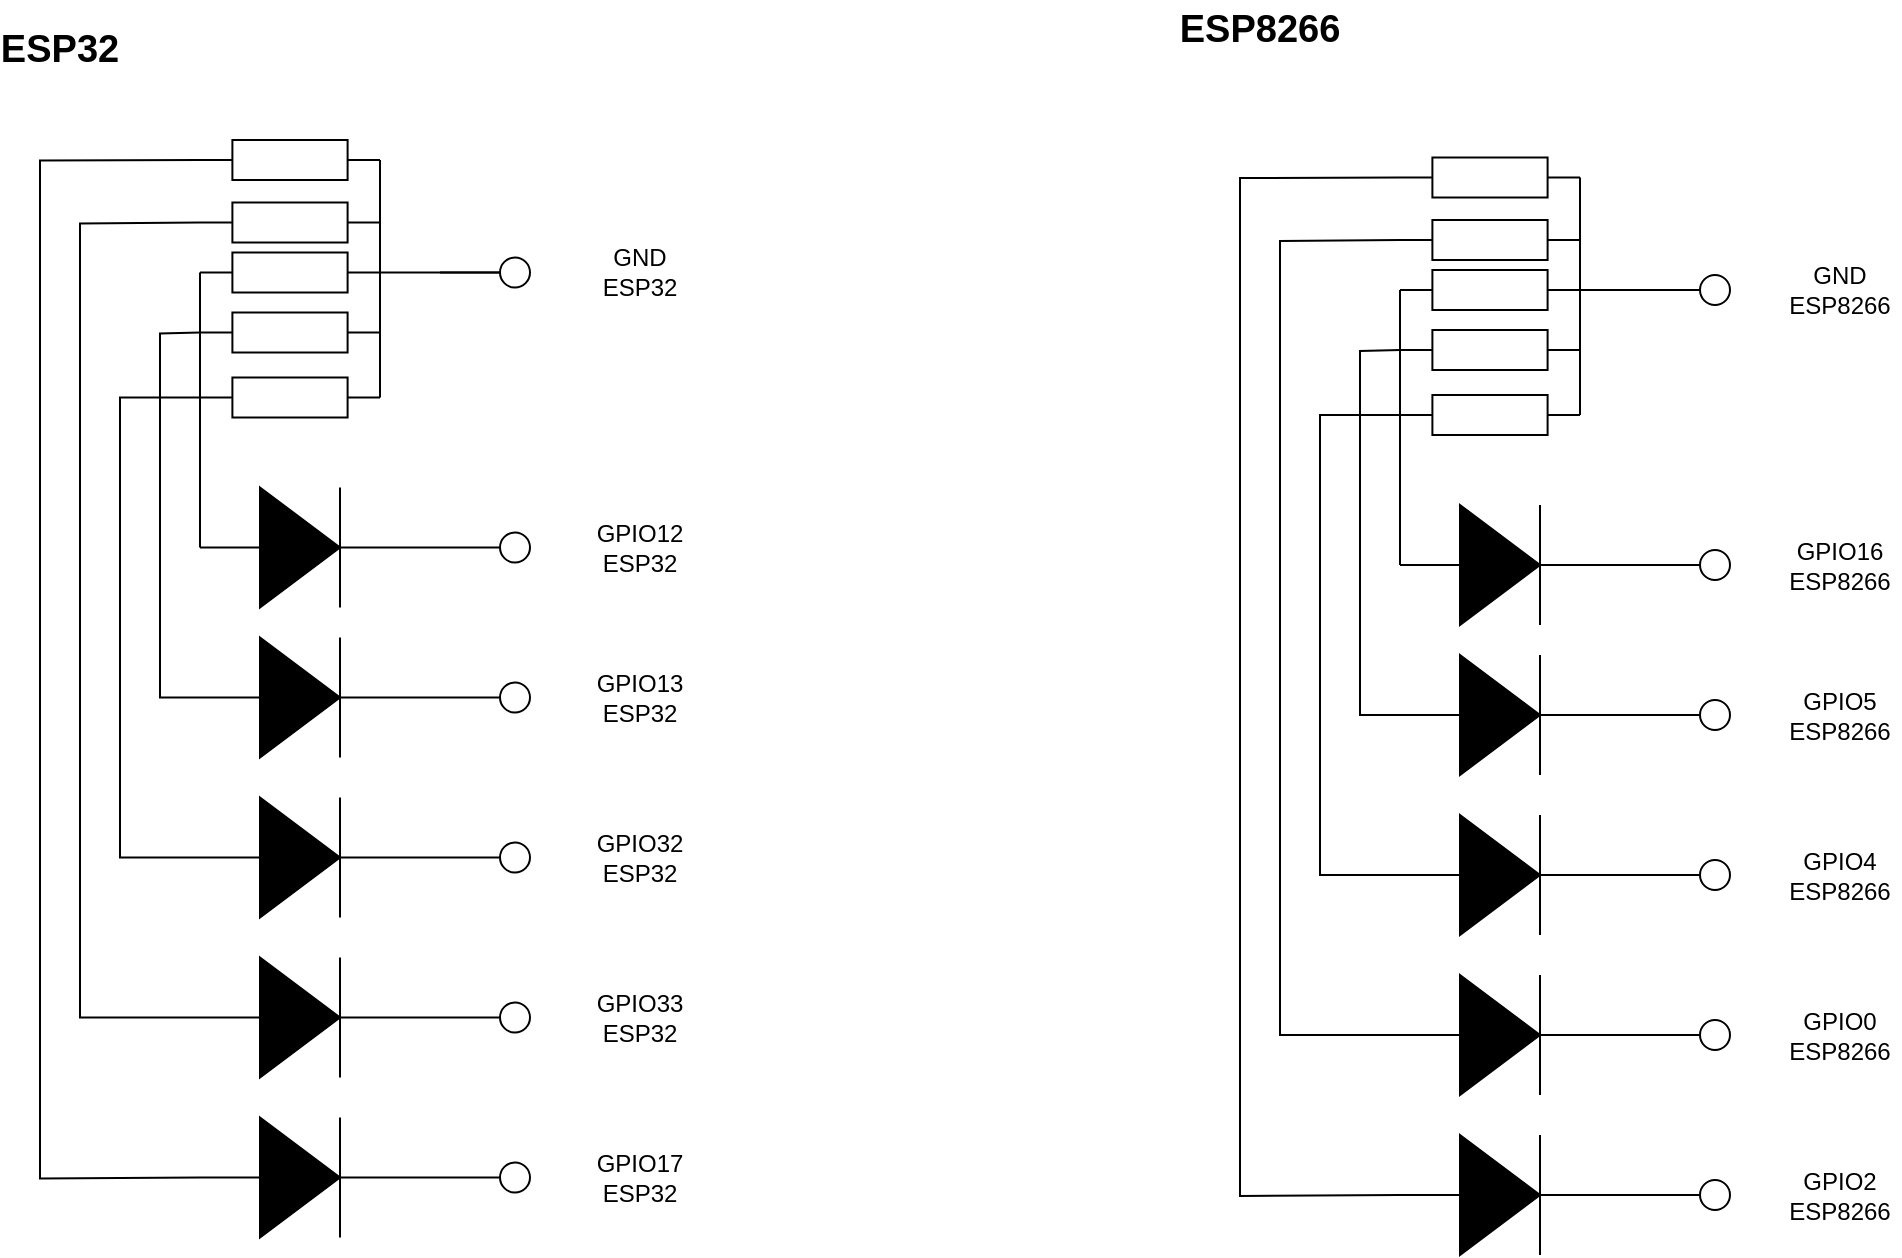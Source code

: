 <mxfile version="15.9.1" type="github">
  <diagram name="Page-1" id="7e0a89b8-554c-2b80-1dc8-d5c74ca68de4">
    <mxGraphModel dx="1426" dy="864" grid="1" gridSize="10" guides="1" tooltips="1" connect="1" arrows="1" fold="1" page="1" pageScale="1" pageWidth="1100" pageHeight="850" background="none" math="0" shadow="0">
      <root>
        <mxCell id="0" />
        <mxCell id="1" parent="0" />
        <mxCell id="QarRgX-WC281lnmm7hLO-53" value="" style="verticalLabelPosition=bottom;shadow=0;dashed=0;align=center;html=1;verticalAlign=top;strokeWidth=1;shape=ellipse;perimeter=ellipsePerimeter;" parent="1" vertex="1">
          <mxGeometry x="920" y="177.5" width="15" height="15" as="geometry" />
        </mxCell>
        <mxCell id="QarRgX-WC281lnmm7hLO-54" value="" style="verticalLabelPosition=bottom;shadow=0;dashed=0;align=center;html=1;verticalAlign=top;strokeWidth=1;shape=ellipse;perimeter=ellipsePerimeter;" parent="1" vertex="1">
          <mxGeometry x="920" y="315" width="15" height="15" as="geometry" />
        </mxCell>
        <mxCell id="QarRgX-WC281lnmm7hLO-55" value="GPIO16 ESP8266" style="text;html=1;strokeColor=none;fillColor=none;align=center;verticalAlign=middle;whiteSpace=wrap;rounded=0;" parent="1" vertex="1">
          <mxGeometry x="960" y="307.5" width="60" height="30" as="geometry" />
        </mxCell>
        <mxCell id="QarRgX-WC281lnmm7hLO-56" value="GND ESP8266" style="text;html=1;strokeColor=none;fillColor=none;align=center;verticalAlign=middle;whiteSpace=wrap;rounded=0;" parent="1" vertex="1">
          <mxGeometry x="960" y="170" width="60" height="30" as="geometry" />
        </mxCell>
        <mxCell id="QarRgX-WC281lnmm7hLO-57" value="" style="pointerEvents=1;verticalLabelPosition=bottom;shadow=0;dashed=0;align=center;html=1;verticalAlign=top;shape=mxgraph.electrical.resistors.resistor_1;" parent="1" vertex="1">
          <mxGeometry x="770" y="175" width="90" height="20" as="geometry" />
        </mxCell>
        <mxCell id="QarRgX-WC281lnmm7hLO-58" value="" style="endArrow=none;html=1;rounded=0;exitX=1;exitY=0.5;exitDx=0;exitDy=0;exitPerimeter=0;entryX=0;entryY=0.5;entryDx=0;entryDy=0;" parent="1" source="QarRgX-WC281lnmm7hLO-60" target="QarRgX-WC281lnmm7hLO-54" edge="1">
          <mxGeometry width="50" height="50" relative="1" as="geometry">
            <mxPoint x="970" y="487.5" as="sourcePoint" />
            <mxPoint x="1020" y="437.5" as="targetPoint" />
          </mxGeometry>
        </mxCell>
        <mxCell id="QarRgX-WC281lnmm7hLO-59" value="" style="endArrow=none;html=1;rounded=0;entryX=0;entryY=0.5;entryDx=0;entryDy=0;entryPerimeter=0;exitX=0;exitY=0.5;exitDx=0;exitDy=0;exitPerimeter=0;" parent="1" source="QarRgX-WC281lnmm7hLO-60" target="QarRgX-WC281lnmm7hLO-57" edge="1">
          <mxGeometry width="50" height="50" relative="1" as="geometry">
            <mxPoint x="770" y="577.5" as="sourcePoint" />
            <mxPoint x="720" y="195" as="targetPoint" />
          </mxGeometry>
        </mxCell>
        <mxCell id="QarRgX-WC281lnmm7hLO-60" value="" style="pointerEvents=1;fillColor=strokeColor;verticalLabelPosition=bottom;shadow=0;dashed=0;align=center;html=1;verticalAlign=top;shape=mxgraph.electrical.diodes.diode;" parent="1" vertex="1">
          <mxGeometry x="770" y="292.5" width="100" height="60" as="geometry" />
        </mxCell>
        <mxCell id="QarRgX-WC281lnmm7hLO-61" value="" style="verticalLabelPosition=bottom;shadow=0;dashed=0;align=center;html=1;verticalAlign=top;strokeWidth=1;shape=ellipse;perimeter=ellipsePerimeter;" parent="1" vertex="1">
          <mxGeometry x="920" y="390" width="15" height="15" as="geometry" />
        </mxCell>
        <mxCell id="QarRgX-WC281lnmm7hLO-62" value="" style="endArrow=none;html=1;rounded=0;exitX=1;exitY=0.5;exitDx=0;exitDy=0;exitPerimeter=0;entryX=0;entryY=0.5;entryDx=0;entryDy=0;" parent="1" source="QarRgX-WC281lnmm7hLO-63" target="QarRgX-WC281lnmm7hLO-61" edge="1">
          <mxGeometry width="50" height="50" relative="1" as="geometry">
            <mxPoint x="970" y="562.5" as="sourcePoint" />
            <mxPoint x="1020" y="512.5" as="targetPoint" />
          </mxGeometry>
        </mxCell>
        <mxCell id="QarRgX-WC281lnmm7hLO-63" value="" style="pointerEvents=1;fillColor=strokeColor;verticalLabelPosition=bottom;shadow=0;dashed=0;align=center;html=1;verticalAlign=top;shape=mxgraph.electrical.diodes.diode;" parent="1" vertex="1">
          <mxGeometry x="770" y="367.5" width="100" height="60" as="geometry" />
        </mxCell>
        <mxCell id="QarRgX-WC281lnmm7hLO-64" value="" style="verticalLabelPosition=bottom;shadow=0;dashed=0;align=center;html=1;verticalAlign=top;strokeWidth=1;shape=ellipse;perimeter=ellipsePerimeter;" parent="1" vertex="1">
          <mxGeometry x="920" y="470" width="15" height="15" as="geometry" />
        </mxCell>
        <mxCell id="QarRgX-WC281lnmm7hLO-65" value="" style="endArrow=none;html=1;rounded=0;exitX=1;exitY=0.5;exitDx=0;exitDy=0;exitPerimeter=0;entryX=0;entryY=0.5;entryDx=0;entryDy=0;" parent="1" source="QarRgX-WC281lnmm7hLO-66" target="QarRgX-WC281lnmm7hLO-64" edge="1">
          <mxGeometry width="50" height="50" relative="1" as="geometry">
            <mxPoint x="970" y="642.5" as="sourcePoint" />
            <mxPoint x="1020" y="592.5" as="targetPoint" />
          </mxGeometry>
        </mxCell>
        <mxCell id="QarRgX-WC281lnmm7hLO-66" value="" style="pointerEvents=1;fillColor=strokeColor;verticalLabelPosition=bottom;shadow=0;dashed=0;align=center;html=1;verticalAlign=top;shape=mxgraph.electrical.diodes.diode;" parent="1" vertex="1">
          <mxGeometry x="770" y="447.5" width="100" height="60" as="geometry" />
        </mxCell>
        <mxCell id="QarRgX-WC281lnmm7hLO-67" value="" style="verticalLabelPosition=bottom;shadow=0;dashed=0;align=center;html=1;verticalAlign=top;strokeWidth=1;shape=ellipse;perimeter=ellipsePerimeter;" parent="1" vertex="1">
          <mxGeometry x="920" y="550" width="15" height="15" as="geometry" />
        </mxCell>
        <mxCell id="QarRgX-WC281lnmm7hLO-68" value="" style="endArrow=none;html=1;rounded=0;exitX=1;exitY=0.5;exitDx=0;exitDy=0;exitPerimeter=0;entryX=0;entryY=0.5;entryDx=0;entryDy=0;" parent="1" source="QarRgX-WC281lnmm7hLO-69" target="QarRgX-WC281lnmm7hLO-67" edge="1">
          <mxGeometry width="50" height="50" relative="1" as="geometry">
            <mxPoint x="970" y="722.5" as="sourcePoint" />
            <mxPoint x="1020" y="672.5" as="targetPoint" />
          </mxGeometry>
        </mxCell>
        <mxCell id="QarRgX-WC281lnmm7hLO-69" value="" style="pointerEvents=1;fillColor=strokeColor;verticalLabelPosition=bottom;shadow=0;dashed=0;align=center;html=1;verticalAlign=top;shape=mxgraph.electrical.diodes.diode;" parent="1" vertex="1">
          <mxGeometry x="770" y="527.5" width="100" height="60" as="geometry" />
        </mxCell>
        <mxCell id="QarRgX-WC281lnmm7hLO-70" value="" style="verticalLabelPosition=bottom;shadow=0;dashed=0;align=center;html=1;verticalAlign=top;strokeWidth=1;shape=ellipse;perimeter=ellipsePerimeter;" parent="1" vertex="1">
          <mxGeometry x="920" y="630" width="15" height="15" as="geometry" />
        </mxCell>
        <mxCell id="QarRgX-WC281lnmm7hLO-71" value="" style="endArrow=none;html=1;rounded=0;exitX=1;exitY=0.5;exitDx=0;exitDy=0;exitPerimeter=0;entryX=0;entryY=0.5;entryDx=0;entryDy=0;" parent="1" source="QarRgX-WC281lnmm7hLO-72" target="QarRgX-WC281lnmm7hLO-70" edge="1">
          <mxGeometry width="50" height="50" relative="1" as="geometry">
            <mxPoint x="970" y="802.5" as="sourcePoint" />
            <mxPoint x="1020" y="752.5" as="targetPoint" />
          </mxGeometry>
        </mxCell>
        <mxCell id="QarRgX-WC281lnmm7hLO-72" value="" style="pointerEvents=1;fillColor=strokeColor;verticalLabelPosition=bottom;shadow=0;dashed=0;align=center;html=1;verticalAlign=top;shape=mxgraph.electrical.diodes.diode;" parent="1" vertex="1">
          <mxGeometry x="770" y="607.5" width="100" height="60" as="geometry" />
        </mxCell>
        <mxCell id="QarRgX-WC281lnmm7hLO-73" value="" style="endArrow=none;html=1;rounded=0;entryX=0;entryY=0.5;entryDx=0;entryDy=0;" parent="1" target="QarRgX-WC281lnmm7hLO-53" edge="1">
          <mxGeometry width="50" height="50" relative="1" as="geometry">
            <mxPoint x="890" y="185" as="sourcePoint" />
            <mxPoint x="1020" y="437.5" as="targetPoint" />
          </mxGeometry>
        </mxCell>
        <mxCell id="QarRgX-WC281lnmm7hLO-74" value="GPIO5 ESP8266" style="text;html=1;strokeColor=none;fillColor=none;align=center;verticalAlign=middle;whiteSpace=wrap;rounded=0;" parent="1" vertex="1">
          <mxGeometry x="960" y="382.5" width="60" height="30" as="geometry" />
        </mxCell>
        <mxCell id="QarRgX-WC281lnmm7hLO-75" value="GPIO4 ESP8266" style="text;html=1;strokeColor=none;fillColor=none;align=center;verticalAlign=middle;whiteSpace=wrap;rounded=0;" parent="1" vertex="1">
          <mxGeometry x="960" y="462.5" width="60" height="30" as="geometry" />
        </mxCell>
        <mxCell id="QarRgX-WC281lnmm7hLO-76" value="GPIO0 ESP8266" style="text;html=1;strokeColor=none;fillColor=none;align=center;verticalAlign=middle;whiteSpace=wrap;rounded=0;" parent="1" vertex="1">
          <mxGeometry x="960" y="542.5" width="60" height="30" as="geometry" />
        </mxCell>
        <mxCell id="QarRgX-WC281lnmm7hLO-77" value="GPIO2 ESP8266" style="text;html=1;strokeColor=none;fillColor=none;align=center;verticalAlign=middle;whiteSpace=wrap;rounded=0;" parent="1" vertex="1">
          <mxGeometry x="960" y="622.5" width="60" height="30" as="geometry" />
        </mxCell>
        <mxCell id="QarRgX-WC281lnmm7hLO-78" value="" style="pointerEvents=1;verticalLabelPosition=bottom;shadow=0;dashed=0;align=center;html=1;verticalAlign=top;shape=mxgraph.electrical.resistors.resistor_1;" parent="1" vertex="1">
          <mxGeometry x="770" y="205" width="90" height="20" as="geometry" />
        </mxCell>
        <mxCell id="QarRgX-WC281lnmm7hLO-79" value="" style="endArrow=none;html=1;rounded=0;entryX=0;entryY=0.5;entryDx=0;entryDy=0;entryPerimeter=0;exitX=0;exitY=0.5;exitDx=0;exitDy=0;exitPerimeter=0;" parent="1" source="QarRgX-WC281lnmm7hLO-63" target="QarRgX-WC281lnmm7hLO-78" edge="1">
          <mxGeometry width="50" height="50" relative="1" as="geometry">
            <mxPoint x="780" y="352.5" as="sourcePoint" />
            <mxPoint x="730" y="225" as="targetPoint" />
            <Array as="points">
              <mxPoint x="750" y="397.5" />
              <mxPoint x="750" y="215.5" />
            </Array>
          </mxGeometry>
        </mxCell>
        <mxCell id="QarRgX-WC281lnmm7hLO-80" value="" style="pointerEvents=1;verticalLabelPosition=bottom;shadow=0;dashed=0;align=center;html=1;verticalAlign=top;shape=mxgraph.electrical.resistors.resistor_1;" parent="1" vertex="1">
          <mxGeometry x="770" y="237.5" width="90" height="20" as="geometry" />
        </mxCell>
        <mxCell id="QarRgX-WC281lnmm7hLO-81" value="" style="endArrow=none;html=1;rounded=0;entryX=0;entryY=0.5;entryDx=0;entryDy=0;entryPerimeter=0;exitX=0;exitY=0.5;exitDx=0;exitDy=0;exitPerimeter=0;" parent="1" source="QarRgX-WC281lnmm7hLO-66" target="QarRgX-WC281lnmm7hLO-80" edge="1">
          <mxGeometry width="50" height="50" relative="1" as="geometry">
            <mxPoint x="770" y="440" as="sourcePoint" />
            <mxPoint x="730" y="267.5" as="targetPoint" />
            <Array as="points">
              <mxPoint x="730" y="477.5" />
              <mxPoint x="730" y="247.5" />
            </Array>
          </mxGeometry>
        </mxCell>
        <mxCell id="QarRgX-WC281lnmm7hLO-82" value="" style="pointerEvents=1;verticalLabelPosition=bottom;shadow=0;dashed=0;align=center;html=1;verticalAlign=top;shape=mxgraph.electrical.resistors.resistor_1;" parent="1" vertex="1">
          <mxGeometry x="770" y="150" width="90" height="20" as="geometry" />
        </mxCell>
        <mxCell id="QarRgX-WC281lnmm7hLO-83" value="" style="endArrow=none;html=1;rounded=0;entryX=0;entryY=0.5;entryDx=0;entryDy=0;entryPerimeter=0;exitX=0;exitY=0.5;exitDx=0;exitDy=0;exitPerimeter=0;" parent="1" source="QarRgX-WC281lnmm7hLO-69" target="QarRgX-WC281lnmm7hLO-82" edge="1">
          <mxGeometry width="50" height="50" relative="1" as="geometry">
            <mxPoint x="770" y="390" as="sourcePoint" />
            <mxPoint x="730" y="180" as="targetPoint" />
            <Array as="points">
              <mxPoint x="710" y="557.5" />
              <mxPoint x="710" y="160.5" />
            </Array>
          </mxGeometry>
        </mxCell>
        <mxCell id="QarRgX-WC281lnmm7hLO-116" value="" style="pointerEvents=1;verticalLabelPosition=bottom;shadow=0;dashed=0;align=center;html=1;verticalAlign=top;shape=mxgraph.electrical.resistors.resistor_1;" parent="1" vertex="1">
          <mxGeometry x="770" y="118.75" width="90" height="20" as="geometry" />
        </mxCell>
        <mxCell id="QarRgX-WC281lnmm7hLO-117" value="" style="endArrow=none;html=1;rounded=0;entryX=0;entryY=0.5;entryDx=0;entryDy=0;entryPerimeter=0;exitX=0;exitY=0.5;exitDx=0;exitDy=0;exitPerimeter=0;" parent="1" source="QarRgX-WC281lnmm7hLO-72" target="QarRgX-WC281lnmm7hLO-116" edge="1">
          <mxGeometry width="50" height="50" relative="1" as="geometry">
            <mxPoint x="770" y="526.25" as="sourcePoint" />
            <mxPoint x="730" y="148.75" as="targetPoint" />
            <Array as="points">
              <mxPoint x="690" y="638" />
              <mxPoint x="690" y="129" />
            </Array>
          </mxGeometry>
        </mxCell>
        <mxCell id="QarRgX-WC281lnmm7hLO-118" value="" style="endArrow=none;html=1;rounded=0;entryX=1;entryY=0.5;entryDx=0;entryDy=0;entryPerimeter=0;exitX=1;exitY=0.5;exitDx=0;exitDy=0;exitPerimeter=0;" parent="1" source="QarRgX-WC281lnmm7hLO-80" target="QarRgX-WC281lnmm7hLO-116" edge="1">
          <mxGeometry width="50" height="50" relative="1" as="geometry">
            <mxPoint x="890" y="180" as="sourcePoint" />
            <mxPoint x="570" y="470" as="targetPoint" />
          </mxGeometry>
        </mxCell>
        <mxCell id="QarRgX-WC281lnmm7hLO-119" value="" style="endArrow=none;html=1;rounded=0;entryX=0;entryY=0.5;entryDx=0;entryDy=0;" parent="1" target="QarRgX-WC281lnmm7hLO-53" edge="1">
          <mxGeometry width="50" height="50" relative="1" as="geometry">
            <mxPoint x="860" y="185" as="sourcePoint" />
            <mxPoint x="570" y="470" as="targetPoint" />
          </mxGeometry>
        </mxCell>
        <mxCell id="y9Qis8XMQze48y4n7fAu-1" value="" style="verticalLabelPosition=bottom;shadow=0;dashed=0;align=center;html=1;verticalAlign=top;strokeWidth=1;shape=ellipse;perimeter=ellipsePerimeter;" vertex="1" parent="1">
          <mxGeometry x="320" y="168.75" width="15" height="15" as="geometry" />
        </mxCell>
        <mxCell id="y9Qis8XMQze48y4n7fAu-2" value="" style="verticalLabelPosition=bottom;shadow=0;dashed=0;align=center;html=1;verticalAlign=top;strokeWidth=1;shape=ellipse;perimeter=ellipsePerimeter;" vertex="1" parent="1">
          <mxGeometry x="320" y="306.25" width="15" height="15" as="geometry" />
        </mxCell>
        <mxCell id="y9Qis8XMQze48y4n7fAu-3" value="GPIO12 ESP32" style="text;html=1;strokeColor=none;fillColor=none;align=center;verticalAlign=middle;whiteSpace=wrap;rounded=0;" vertex="1" parent="1">
          <mxGeometry x="360" y="298.75" width="60" height="30" as="geometry" />
        </mxCell>
        <mxCell id="y9Qis8XMQze48y4n7fAu-4" value="GND ESP32" style="text;html=1;strokeColor=none;fillColor=none;align=center;verticalAlign=middle;whiteSpace=wrap;rounded=0;" vertex="1" parent="1">
          <mxGeometry x="360" y="161.25" width="60" height="30" as="geometry" />
        </mxCell>
        <mxCell id="y9Qis8XMQze48y4n7fAu-5" value="" style="pointerEvents=1;verticalLabelPosition=bottom;shadow=0;dashed=0;align=center;html=1;verticalAlign=top;shape=mxgraph.electrical.resistors.resistor_1;" vertex="1" parent="1">
          <mxGeometry x="170" y="166.25" width="90" height="20" as="geometry" />
        </mxCell>
        <mxCell id="y9Qis8XMQze48y4n7fAu-6" value="" style="endArrow=none;html=1;rounded=0;exitX=1;exitY=0.5;exitDx=0;exitDy=0;exitPerimeter=0;entryX=0;entryY=0.5;entryDx=0;entryDy=0;" edge="1" parent="1" source="y9Qis8XMQze48y4n7fAu-8" target="y9Qis8XMQze48y4n7fAu-2">
          <mxGeometry width="50" height="50" relative="1" as="geometry">
            <mxPoint x="370" y="478.75" as="sourcePoint" />
            <mxPoint x="420" y="428.75" as="targetPoint" />
          </mxGeometry>
        </mxCell>
        <mxCell id="y9Qis8XMQze48y4n7fAu-7" value="" style="endArrow=none;html=1;rounded=0;entryX=0;entryY=0.5;entryDx=0;entryDy=0;entryPerimeter=0;exitX=0;exitY=0.5;exitDx=0;exitDy=0;exitPerimeter=0;" edge="1" parent="1" source="y9Qis8XMQze48y4n7fAu-8" target="y9Qis8XMQze48y4n7fAu-5">
          <mxGeometry width="50" height="50" relative="1" as="geometry">
            <mxPoint x="170" y="568.75" as="sourcePoint" />
            <mxPoint x="120" y="186.25" as="targetPoint" />
          </mxGeometry>
        </mxCell>
        <mxCell id="y9Qis8XMQze48y4n7fAu-8" value="" style="pointerEvents=1;fillColor=strokeColor;verticalLabelPosition=bottom;shadow=0;dashed=0;align=center;html=1;verticalAlign=top;shape=mxgraph.electrical.diodes.diode;" vertex="1" parent="1">
          <mxGeometry x="170" y="283.75" width="100" height="60" as="geometry" />
        </mxCell>
        <mxCell id="y9Qis8XMQze48y4n7fAu-9" value="" style="verticalLabelPosition=bottom;shadow=0;dashed=0;align=center;html=1;verticalAlign=top;strokeWidth=1;shape=ellipse;perimeter=ellipsePerimeter;" vertex="1" parent="1">
          <mxGeometry x="320" y="381.25" width="15" height="15" as="geometry" />
        </mxCell>
        <mxCell id="y9Qis8XMQze48y4n7fAu-10" value="" style="endArrow=none;html=1;rounded=0;exitX=1;exitY=0.5;exitDx=0;exitDy=0;exitPerimeter=0;entryX=0;entryY=0.5;entryDx=0;entryDy=0;" edge="1" parent="1" source="y9Qis8XMQze48y4n7fAu-11" target="y9Qis8XMQze48y4n7fAu-9">
          <mxGeometry width="50" height="50" relative="1" as="geometry">
            <mxPoint x="370" y="553.75" as="sourcePoint" />
            <mxPoint x="420" y="503.75" as="targetPoint" />
          </mxGeometry>
        </mxCell>
        <mxCell id="y9Qis8XMQze48y4n7fAu-11" value="" style="pointerEvents=1;fillColor=strokeColor;verticalLabelPosition=bottom;shadow=0;dashed=0;align=center;html=1;verticalAlign=top;shape=mxgraph.electrical.diodes.diode;" vertex="1" parent="1">
          <mxGeometry x="170" y="358.75" width="100" height="60" as="geometry" />
        </mxCell>
        <mxCell id="y9Qis8XMQze48y4n7fAu-12" value="" style="verticalLabelPosition=bottom;shadow=0;dashed=0;align=center;html=1;verticalAlign=top;strokeWidth=1;shape=ellipse;perimeter=ellipsePerimeter;" vertex="1" parent="1">
          <mxGeometry x="320" y="461.25" width="15" height="15" as="geometry" />
        </mxCell>
        <mxCell id="y9Qis8XMQze48y4n7fAu-13" value="" style="endArrow=none;html=1;rounded=0;exitX=1;exitY=0.5;exitDx=0;exitDy=0;exitPerimeter=0;entryX=0;entryY=0.5;entryDx=0;entryDy=0;" edge="1" parent="1" source="y9Qis8XMQze48y4n7fAu-14" target="y9Qis8XMQze48y4n7fAu-12">
          <mxGeometry width="50" height="50" relative="1" as="geometry">
            <mxPoint x="370" y="633.75" as="sourcePoint" />
            <mxPoint x="420" y="583.75" as="targetPoint" />
          </mxGeometry>
        </mxCell>
        <mxCell id="y9Qis8XMQze48y4n7fAu-14" value="" style="pointerEvents=1;fillColor=strokeColor;verticalLabelPosition=bottom;shadow=0;dashed=0;align=center;html=1;verticalAlign=top;shape=mxgraph.electrical.diodes.diode;" vertex="1" parent="1">
          <mxGeometry x="170" y="438.75" width="100" height="60" as="geometry" />
        </mxCell>
        <mxCell id="y9Qis8XMQze48y4n7fAu-15" value="" style="verticalLabelPosition=bottom;shadow=0;dashed=0;align=center;html=1;verticalAlign=top;strokeWidth=1;shape=ellipse;perimeter=ellipsePerimeter;" vertex="1" parent="1">
          <mxGeometry x="320" y="541.25" width="15" height="15" as="geometry" />
        </mxCell>
        <mxCell id="y9Qis8XMQze48y4n7fAu-16" value="" style="endArrow=none;html=1;rounded=0;exitX=1;exitY=0.5;exitDx=0;exitDy=0;exitPerimeter=0;entryX=0;entryY=0.5;entryDx=0;entryDy=0;" edge="1" parent="1" source="y9Qis8XMQze48y4n7fAu-17" target="y9Qis8XMQze48y4n7fAu-15">
          <mxGeometry width="50" height="50" relative="1" as="geometry">
            <mxPoint x="370" y="713.75" as="sourcePoint" />
            <mxPoint x="420" y="663.75" as="targetPoint" />
          </mxGeometry>
        </mxCell>
        <mxCell id="y9Qis8XMQze48y4n7fAu-17" value="" style="pointerEvents=1;fillColor=strokeColor;verticalLabelPosition=bottom;shadow=0;dashed=0;align=center;html=1;verticalAlign=top;shape=mxgraph.electrical.diodes.diode;" vertex="1" parent="1">
          <mxGeometry x="170" y="518.75" width="100" height="60" as="geometry" />
        </mxCell>
        <mxCell id="y9Qis8XMQze48y4n7fAu-18" value="" style="verticalLabelPosition=bottom;shadow=0;dashed=0;align=center;html=1;verticalAlign=top;strokeWidth=1;shape=ellipse;perimeter=ellipsePerimeter;" vertex="1" parent="1">
          <mxGeometry x="320" y="621.25" width="15" height="15" as="geometry" />
        </mxCell>
        <mxCell id="y9Qis8XMQze48y4n7fAu-19" value="" style="endArrow=none;html=1;rounded=0;exitX=1;exitY=0.5;exitDx=0;exitDy=0;exitPerimeter=0;entryX=0;entryY=0.5;entryDx=0;entryDy=0;" edge="1" parent="1" source="y9Qis8XMQze48y4n7fAu-20" target="y9Qis8XMQze48y4n7fAu-18">
          <mxGeometry width="50" height="50" relative="1" as="geometry">
            <mxPoint x="370" y="793.75" as="sourcePoint" />
            <mxPoint x="420" y="743.75" as="targetPoint" />
          </mxGeometry>
        </mxCell>
        <mxCell id="y9Qis8XMQze48y4n7fAu-20" value="" style="pointerEvents=1;fillColor=strokeColor;verticalLabelPosition=bottom;shadow=0;dashed=0;align=center;html=1;verticalAlign=top;shape=mxgraph.electrical.diodes.diode;" vertex="1" parent="1">
          <mxGeometry x="170" y="598.75" width="100" height="60" as="geometry" />
        </mxCell>
        <mxCell id="y9Qis8XMQze48y4n7fAu-21" value="" style="endArrow=none;html=1;rounded=0;entryX=0;entryY=0.5;entryDx=0;entryDy=0;" edge="1" parent="1" target="y9Qis8XMQze48y4n7fAu-1">
          <mxGeometry width="50" height="50" relative="1" as="geometry">
            <mxPoint x="290" y="176.25" as="sourcePoint" />
            <mxPoint x="420" y="428.75" as="targetPoint" />
          </mxGeometry>
        </mxCell>
        <mxCell id="y9Qis8XMQze48y4n7fAu-22" value="GPIO13 ESP32" style="text;html=1;strokeColor=none;fillColor=none;align=center;verticalAlign=middle;whiteSpace=wrap;rounded=0;" vertex="1" parent="1">
          <mxGeometry x="360" y="373.75" width="60" height="30" as="geometry" />
        </mxCell>
        <mxCell id="y9Qis8XMQze48y4n7fAu-23" value="GPIO32 ESP32" style="text;html=1;strokeColor=none;fillColor=none;align=center;verticalAlign=middle;whiteSpace=wrap;rounded=0;" vertex="1" parent="1">
          <mxGeometry x="360" y="453.75" width="60" height="30" as="geometry" />
        </mxCell>
        <mxCell id="y9Qis8XMQze48y4n7fAu-24" value="GPIO33 ESP32" style="text;html=1;strokeColor=none;fillColor=none;align=center;verticalAlign=middle;whiteSpace=wrap;rounded=0;" vertex="1" parent="1">
          <mxGeometry x="360" y="533.75" width="60" height="30" as="geometry" />
        </mxCell>
        <mxCell id="y9Qis8XMQze48y4n7fAu-25" value="GPIO17 ESP32" style="text;html=1;strokeColor=none;fillColor=none;align=center;verticalAlign=middle;whiteSpace=wrap;rounded=0;" vertex="1" parent="1">
          <mxGeometry x="360" y="613.75" width="60" height="30" as="geometry" />
        </mxCell>
        <mxCell id="y9Qis8XMQze48y4n7fAu-26" value="" style="pointerEvents=1;verticalLabelPosition=bottom;shadow=0;dashed=0;align=center;html=1;verticalAlign=top;shape=mxgraph.electrical.resistors.resistor_1;" vertex="1" parent="1">
          <mxGeometry x="170" y="196.25" width="90" height="20" as="geometry" />
        </mxCell>
        <mxCell id="y9Qis8XMQze48y4n7fAu-27" value="" style="endArrow=none;html=1;rounded=0;entryX=0;entryY=0.5;entryDx=0;entryDy=0;entryPerimeter=0;exitX=0;exitY=0.5;exitDx=0;exitDy=0;exitPerimeter=0;" edge="1" parent="1" source="y9Qis8XMQze48y4n7fAu-11" target="y9Qis8XMQze48y4n7fAu-26">
          <mxGeometry width="50" height="50" relative="1" as="geometry">
            <mxPoint x="180" y="343.75" as="sourcePoint" />
            <mxPoint x="130" y="216.25" as="targetPoint" />
            <Array as="points">
              <mxPoint x="150" y="388.75" />
              <mxPoint x="150" y="206.75" />
            </Array>
          </mxGeometry>
        </mxCell>
        <mxCell id="y9Qis8XMQze48y4n7fAu-28" value="" style="pointerEvents=1;verticalLabelPosition=bottom;shadow=0;dashed=0;align=center;html=1;verticalAlign=top;shape=mxgraph.electrical.resistors.resistor_1;" vertex="1" parent="1">
          <mxGeometry x="170" y="228.75" width="90" height="20" as="geometry" />
        </mxCell>
        <mxCell id="y9Qis8XMQze48y4n7fAu-29" value="" style="endArrow=none;html=1;rounded=0;entryX=0;entryY=0.5;entryDx=0;entryDy=0;entryPerimeter=0;exitX=0;exitY=0.5;exitDx=0;exitDy=0;exitPerimeter=0;" edge="1" parent="1" source="y9Qis8XMQze48y4n7fAu-14" target="y9Qis8XMQze48y4n7fAu-28">
          <mxGeometry width="50" height="50" relative="1" as="geometry">
            <mxPoint x="170" y="431.25" as="sourcePoint" />
            <mxPoint x="130" y="258.75" as="targetPoint" />
            <Array as="points">
              <mxPoint x="130" y="468.75" />
              <mxPoint x="130" y="238.75" />
            </Array>
          </mxGeometry>
        </mxCell>
        <mxCell id="y9Qis8XMQze48y4n7fAu-30" value="" style="pointerEvents=1;verticalLabelPosition=bottom;shadow=0;dashed=0;align=center;html=1;verticalAlign=top;shape=mxgraph.electrical.resistors.resistor_1;" vertex="1" parent="1">
          <mxGeometry x="170" y="141.25" width="90" height="20" as="geometry" />
        </mxCell>
        <mxCell id="y9Qis8XMQze48y4n7fAu-31" value="" style="endArrow=none;html=1;rounded=0;entryX=0;entryY=0.5;entryDx=0;entryDy=0;entryPerimeter=0;exitX=0;exitY=0.5;exitDx=0;exitDy=0;exitPerimeter=0;" edge="1" parent="1" source="y9Qis8XMQze48y4n7fAu-17" target="y9Qis8XMQze48y4n7fAu-30">
          <mxGeometry width="50" height="50" relative="1" as="geometry">
            <mxPoint x="170" y="381.25" as="sourcePoint" />
            <mxPoint x="130" y="171.25" as="targetPoint" />
            <Array as="points">
              <mxPoint x="110" y="548.75" />
              <mxPoint x="110" y="151.75" />
            </Array>
          </mxGeometry>
        </mxCell>
        <mxCell id="y9Qis8XMQze48y4n7fAu-32" value="" style="pointerEvents=1;verticalLabelPosition=bottom;shadow=0;dashed=0;align=center;html=1;verticalAlign=top;shape=mxgraph.electrical.resistors.resistor_1;" vertex="1" parent="1">
          <mxGeometry x="170" y="110" width="90" height="20" as="geometry" />
        </mxCell>
        <mxCell id="y9Qis8XMQze48y4n7fAu-33" value="" style="endArrow=none;html=1;rounded=0;entryX=0;entryY=0.5;entryDx=0;entryDy=0;entryPerimeter=0;exitX=0;exitY=0.5;exitDx=0;exitDy=0;exitPerimeter=0;" edge="1" parent="1" source="y9Qis8XMQze48y4n7fAu-20" target="y9Qis8XMQze48y4n7fAu-32">
          <mxGeometry width="50" height="50" relative="1" as="geometry">
            <mxPoint x="170" y="517.5" as="sourcePoint" />
            <mxPoint x="130" y="140" as="targetPoint" />
            <Array as="points">
              <mxPoint x="90" y="629.25" />
              <mxPoint x="90" y="120.25" />
            </Array>
          </mxGeometry>
        </mxCell>
        <mxCell id="y9Qis8XMQze48y4n7fAu-34" value="" style="endArrow=none;html=1;rounded=0;entryX=1;entryY=0.5;entryDx=0;entryDy=0;entryPerimeter=0;exitX=1;exitY=0.5;exitDx=0;exitDy=0;exitPerimeter=0;" edge="1" parent="1" source="y9Qis8XMQze48y4n7fAu-28" target="y9Qis8XMQze48y4n7fAu-32">
          <mxGeometry width="50" height="50" relative="1" as="geometry">
            <mxPoint x="290" y="171.25" as="sourcePoint" />
            <mxPoint x="-30" y="461.25" as="targetPoint" />
          </mxGeometry>
        </mxCell>
        <mxCell id="y9Qis8XMQze48y4n7fAu-35" value="" style="endArrow=none;html=1;rounded=0;entryX=0;entryY=0.5;entryDx=0;entryDy=0;" edge="1" parent="1" target="y9Qis8XMQze48y4n7fAu-1">
          <mxGeometry width="50" height="50" relative="1" as="geometry">
            <mxPoint x="260" y="176.25" as="sourcePoint" />
            <mxPoint x="-30" y="461.25" as="targetPoint" />
          </mxGeometry>
        </mxCell>
        <mxCell id="y9Qis8XMQze48y4n7fAu-36" value="&lt;b&gt;&lt;font style=&quot;font-size: 19px&quot;&gt;ESP32&lt;/font&gt;&lt;/b&gt;" style="text;html=1;strokeColor=none;fillColor=none;align=center;verticalAlign=middle;whiteSpace=wrap;rounded=0;" vertex="1" parent="1">
          <mxGeometry x="70" y="50" width="60" height="30" as="geometry" />
        </mxCell>
        <mxCell id="y9Qis8XMQze48y4n7fAu-37" value="&lt;font style=&quot;font-size: 19px&quot;&gt;&lt;b&gt;ESP8266&lt;/b&gt;&lt;/font&gt;" style="text;html=1;strokeColor=none;fillColor=none;align=center;verticalAlign=middle;whiteSpace=wrap;rounded=0;" vertex="1" parent="1">
          <mxGeometry x="670" y="40" width="60" height="30" as="geometry" />
        </mxCell>
      </root>
    </mxGraphModel>
  </diagram>
</mxfile>
